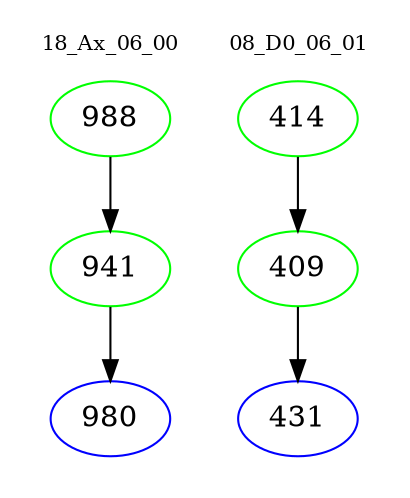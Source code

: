 digraph{
subgraph cluster_0 {
color = white
label = "18_Ax_06_00";
fontsize=10;
T0_988 [label="988", color="green"]
T0_988 -> T0_941 [color="black"]
T0_941 [label="941", color="green"]
T0_941 -> T0_980 [color="black"]
T0_980 [label="980", color="blue"]
}
subgraph cluster_1 {
color = white
label = "08_D0_06_01";
fontsize=10;
T1_414 [label="414", color="green"]
T1_414 -> T1_409 [color="black"]
T1_409 [label="409", color="green"]
T1_409 -> T1_431 [color="black"]
T1_431 [label="431", color="blue"]
}
}
